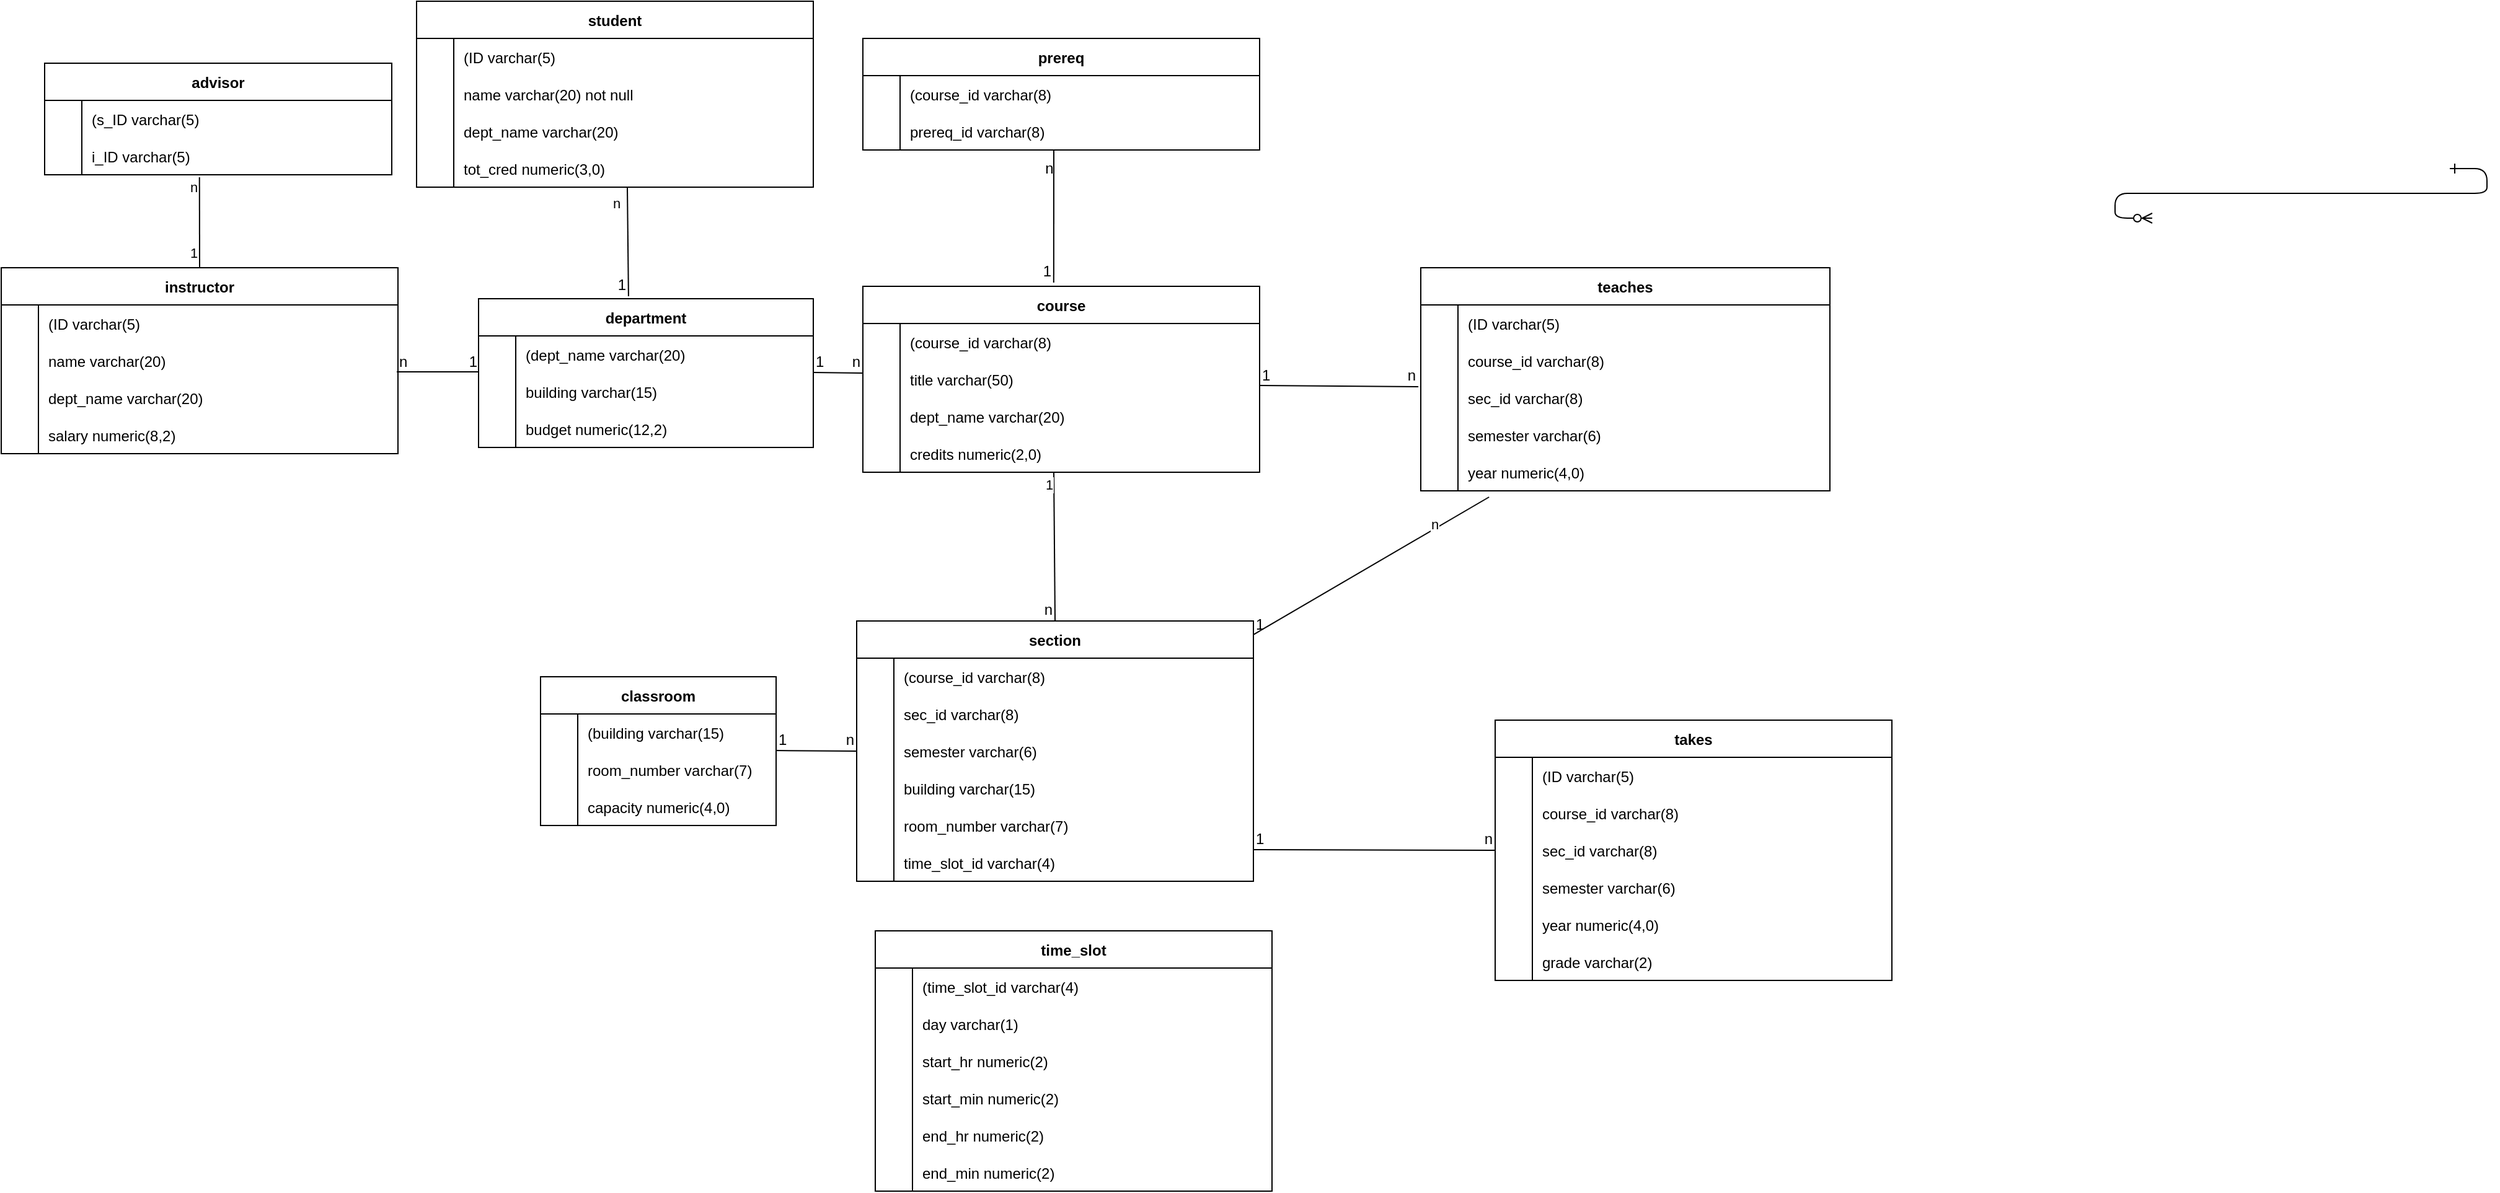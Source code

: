 <mxfile version="22.0.6" type="github">
  <diagram id="R2lEEEUBdFMjLlhIrx00" name="Page-1">
    <mxGraphModel dx="3374" dy="824" grid="1" gridSize="10" guides="1" tooltips="1" connect="1" arrows="1" fold="1" page="1" pageScale="1" pageWidth="850" pageHeight="1100" math="0" shadow="0" extFonts="Permanent Marker^https://fonts.googleapis.com/css?family=Permanent+Marker">
      <root>
        <mxCell id="0" />
        <mxCell id="1" parent="0" />
        <mxCell id="C-vyLk0tnHw3VtMMgP7b-12" value="" style="edgeStyle=entityRelationEdgeStyle;endArrow=ERzeroToMany;startArrow=ERone;endFill=1;startFill=0;" parent="1" target="C-vyLk0tnHw3VtMMgP7b-17" edge="1">
          <mxGeometry width="100" height="100" relative="1" as="geometry">
            <mxPoint x="700" y="165" as="sourcePoint" />
            <mxPoint x="460" y="205" as="targetPoint" />
          </mxGeometry>
        </mxCell>
        <mxCell id="mzK5oHF4HTIAPg-Mqs31-2" value="classroom" style="shape=table;startSize=30;container=1;collapsible=1;childLayout=tableLayout;fixedRows=1;rowLines=0;fontStyle=1;align=center;resizeLast=1;" vertex="1" parent="1">
          <mxGeometry x="-840" y="575" width="190" height="120" as="geometry" />
        </mxCell>
        <mxCell id="mzK5oHF4HTIAPg-Mqs31-3" value="" style="shape=tableRow;horizontal=0;startSize=0;swimlaneHead=0;swimlaneBody=0;fillColor=none;collapsible=0;dropTarget=0;points=[[0,0.5],[1,0.5]];portConstraint=eastwest;strokeColor=inherit;top=0;left=0;right=0;bottom=0;" vertex="1" parent="mzK5oHF4HTIAPg-Mqs31-2">
          <mxGeometry y="30" width="190" height="30" as="geometry" />
        </mxCell>
        <mxCell id="mzK5oHF4HTIAPg-Mqs31-4" value="" style="shape=partialRectangle;overflow=hidden;connectable=0;fillColor=none;strokeColor=inherit;top=0;left=0;bottom=0;right=0;" vertex="1" parent="mzK5oHF4HTIAPg-Mqs31-3">
          <mxGeometry width="30" height="30" as="geometry">
            <mxRectangle width="30" height="30" as="alternateBounds" />
          </mxGeometry>
        </mxCell>
        <mxCell id="mzK5oHF4HTIAPg-Mqs31-5" value="(building&#x9;&#x9;varchar(15)" style="shape=partialRectangle;overflow=hidden;connectable=0;fillColor=none;align=left;strokeColor=inherit;top=0;left=0;bottom=0;right=0;spacingLeft=6;" vertex="1" parent="mzK5oHF4HTIAPg-Mqs31-3">
          <mxGeometry x="30" width="160" height="30" as="geometry">
            <mxRectangle width="160" height="30" as="alternateBounds" />
          </mxGeometry>
        </mxCell>
        <mxCell id="mzK5oHF4HTIAPg-Mqs31-6" value="" style="shape=tableRow;horizontal=0;startSize=0;swimlaneHead=0;swimlaneBody=0;fillColor=none;collapsible=0;dropTarget=0;points=[[0,0.5],[1,0.5]];portConstraint=eastwest;strokeColor=inherit;top=0;left=0;right=0;bottom=0;" vertex="1" parent="mzK5oHF4HTIAPg-Mqs31-2">
          <mxGeometry y="60" width="190" height="30" as="geometry" />
        </mxCell>
        <mxCell id="mzK5oHF4HTIAPg-Mqs31-7" value="" style="shape=partialRectangle;overflow=hidden;connectable=0;fillColor=none;strokeColor=inherit;top=0;left=0;bottom=0;right=0;" vertex="1" parent="mzK5oHF4HTIAPg-Mqs31-6">
          <mxGeometry width="30" height="30" as="geometry">
            <mxRectangle width="30" height="30" as="alternateBounds" />
          </mxGeometry>
        </mxCell>
        <mxCell id="mzK5oHF4HTIAPg-Mqs31-8" value="room_number&#x9;&#x9;varchar(7)" style="shape=partialRectangle;overflow=hidden;connectable=0;fillColor=none;align=left;strokeColor=inherit;top=0;left=0;bottom=0;right=0;spacingLeft=6;" vertex="1" parent="mzK5oHF4HTIAPg-Mqs31-6">
          <mxGeometry x="30" width="160" height="30" as="geometry">
            <mxRectangle width="160" height="30" as="alternateBounds" />
          </mxGeometry>
        </mxCell>
        <mxCell id="mzK5oHF4HTIAPg-Mqs31-9" value="" style="shape=tableRow;horizontal=0;startSize=0;swimlaneHead=0;swimlaneBody=0;fillColor=none;collapsible=0;dropTarget=0;points=[[0,0.5],[1,0.5]];portConstraint=eastwest;strokeColor=inherit;top=0;left=0;right=0;bottom=0;" vertex="1" parent="mzK5oHF4HTIAPg-Mqs31-2">
          <mxGeometry y="90" width="190" height="30" as="geometry" />
        </mxCell>
        <mxCell id="mzK5oHF4HTIAPg-Mqs31-10" value="" style="shape=partialRectangle;overflow=hidden;connectable=0;fillColor=none;strokeColor=inherit;top=0;left=0;bottom=0;right=0;" vertex="1" parent="mzK5oHF4HTIAPg-Mqs31-9">
          <mxGeometry width="30" height="30" as="geometry">
            <mxRectangle width="30" height="30" as="alternateBounds" />
          </mxGeometry>
        </mxCell>
        <mxCell id="mzK5oHF4HTIAPg-Mqs31-11" value="capacity&#x9;&#x9;numeric(4,0)" style="shape=partialRectangle;overflow=hidden;connectable=0;fillColor=none;align=left;strokeColor=inherit;top=0;left=0;bottom=0;right=0;spacingLeft=6;" vertex="1" parent="mzK5oHF4HTIAPg-Mqs31-9">
          <mxGeometry x="30" width="160" height="30" as="geometry">
            <mxRectangle width="160" height="30" as="alternateBounds" />
          </mxGeometry>
        </mxCell>
        <mxCell id="mzK5oHF4HTIAPg-Mqs31-12" value="department" style="shape=table;startSize=30;container=1;collapsible=1;childLayout=tableLayout;fixedRows=1;rowLines=0;fontStyle=1;align=center;resizeLast=1;" vertex="1" parent="1">
          <mxGeometry x="-890" y="270" width="270" height="120" as="geometry" />
        </mxCell>
        <mxCell id="mzK5oHF4HTIAPg-Mqs31-13" value="" style="shape=tableRow;horizontal=0;startSize=0;swimlaneHead=0;swimlaneBody=0;fillColor=none;collapsible=0;dropTarget=0;points=[[0,0.5],[1,0.5]];portConstraint=eastwest;strokeColor=inherit;top=0;left=0;right=0;bottom=0;" vertex="1" parent="mzK5oHF4HTIAPg-Mqs31-12">
          <mxGeometry y="30" width="270" height="30" as="geometry" />
        </mxCell>
        <mxCell id="mzK5oHF4HTIAPg-Mqs31-14" value="" style="shape=partialRectangle;overflow=hidden;connectable=0;fillColor=none;strokeColor=inherit;top=0;left=0;bottom=0;right=0;" vertex="1" parent="mzK5oHF4HTIAPg-Mqs31-13">
          <mxGeometry width="30" height="30" as="geometry">
            <mxRectangle width="30" height="30" as="alternateBounds" />
          </mxGeometry>
        </mxCell>
        <mxCell id="mzK5oHF4HTIAPg-Mqs31-15" value="(dept_name&#x9;&#x9;varchar(20)" style="shape=partialRectangle;overflow=hidden;connectable=0;fillColor=none;align=left;strokeColor=inherit;top=0;left=0;bottom=0;right=0;spacingLeft=6;" vertex="1" parent="mzK5oHF4HTIAPg-Mqs31-13">
          <mxGeometry x="30" width="240" height="30" as="geometry">
            <mxRectangle width="240" height="30" as="alternateBounds" />
          </mxGeometry>
        </mxCell>
        <mxCell id="mzK5oHF4HTIAPg-Mqs31-16" value="" style="shape=tableRow;horizontal=0;startSize=0;swimlaneHead=0;swimlaneBody=0;fillColor=none;collapsible=0;dropTarget=0;points=[[0,0.5],[1,0.5]];portConstraint=eastwest;strokeColor=inherit;top=0;left=0;right=0;bottom=0;" vertex="1" parent="mzK5oHF4HTIAPg-Mqs31-12">
          <mxGeometry y="60" width="270" height="30" as="geometry" />
        </mxCell>
        <mxCell id="mzK5oHF4HTIAPg-Mqs31-17" value="" style="shape=partialRectangle;overflow=hidden;connectable=0;fillColor=none;strokeColor=inherit;top=0;left=0;bottom=0;right=0;" vertex="1" parent="mzK5oHF4HTIAPg-Mqs31-16">
          <mxGeometry width="30" height="30" as="geometry">
            <mxRectangle width="30" height="30" as="alternateBounds" />
          </mxGeometry>
        </mxCell>
        <mxCell id="mzK5oHF4HTIAPg-Mqs31-18" value="building&#x9;&#x9;varchar(15)" style="shape=partialRectangle;overflow=hidden;connectable=0;fillColor=none;align=left;strokeColor=inherit;top=0;left=0;bottom=0;right=0;spacingLeft=6;" vertex="1" parent="mzK5oHF4HTIAPg-Mqs31-16">
          <mxGeometry x="30" width="240" height="30" as="geometry">
            <mxRectangle width="240" height="30" as="alternateBounds" />
          </mxGeometry>
        </mxCell>
        <mxCell id="mzK5oHF4HTIAPg-Mqs31-19" value="" style="shape=tableRow;horizontal=0;startSize=0;swimlaneHead=0;swimlaneBody=0;fillColor=none;collapsible=0;dropTarget=0;points=[[0,0.5],[1,0.5]];portConstraint=eastwest;strokeColor=inherit;top=0;left=0;right=0;bottom=0;" vertex="1" parent="mzK5oHF4HTIAPg-Mqs31-12">
          <mxGeometry y="90" width="270" height="30" as="geometry" />
        </mxCell>
        <mxCell id="mzK5oHF4HTIAPg-Mqs31-20" value="" style="shape=partialRectangle;overflow=hidden;connectable=0;fillColor=none;strokeColor=inherit;top=0;left=0;bottom=0;right=0;" vertex="1" parent="mzK5oHF4HTIAPg-Mqs31-19">
          <mxGeometry width="30" height="30" as="geometry">
            <mxRectangle width="30" height="30" as="alternateBounds" />
          </mxGeometry>
        </mxCell>
        <mxCell id="mzK5oHF4HTIAPg-Mqs31-21" value="budget&#x9;&#x9;        numeric(12,2) " style="shape=partialRectangle;overflow=hidden;connectable=0;fillColor=none;align=left;strokeColor=inherit;top=0;left=0;bottom=0;right=0;spacingLeft=6;" vertex="1" parent="mzK5oHF4HTIAPg-Mqs31-19">
          <mxGeometry x="30" width="240" height="30" as="geometry">
            <mxRectangle width="240" height="30" as="alternateBounds" />
          </mxGeometry>
        </mxCell>
        <mxCell id="mzK5oHF4HTIAPg-Mqs31-22" value="course" style="shape=table;startSize=30;container=1;collapsible=1;childLayout=tableLayout;fixedRows=1;rowLines=0;fontStyle=1;align=center;resizeLast=1;" vertex="1" parent="1">
          <mxGeometry x="-580" y="260" width="320" height="150" as="geometry" />
        </mxCell>
        <mxCell id="mzK5oHF4HTIAPg-Mqs31-23" value="" style="shape=tableRow;horizontal=0;startSize=0;swimlaneHead=0;swimlaneBody=0;fillColor=none;collapsible=0;dropTarget=0;points=[[0,0.5],[1,0.5]];portConstraint=eastwest;strokeColor=inherit;top=0;left=0;right=0;bottom=0;" vertex="1" parent="mzK5oHF4HTIAPg-Mqs31-22">
          <mxGeometry y="30" width="320" height="30" as="geometry" />
        </mxCell>
        <mxCell id="mzK5oHF4HTIAPg-Mqs31-24" value="" style="shape=partialRectangle;overflow=hidden;connectable=0;fillColor=none;strokeColor=inherit;top=0;left=0;bottom=0;right=0;" vertex="1" parent="mzK5oHF4HTIAPg-Mqs31-23">
          <mxGeometry width="30" height="30" as="geometry">
            <mxRectangle width="30" height="30" as="alternateBounds" />
          </mxGeometry>
        </mxCell>
        <mxCell id="mzK5oHF4HTIAPg-Mqs31-25" value="(course_id&#x9;&#x9;varchar(8)" style="shape=partialRectangle;overflow=hidden;connectable=0;fillColor=none;align=left;strokeColor=inherit;top=0;left=0;bottom=0;right=0;spacingLeft=6;" vertex="1" parent="mzK5oHF4HTIAPg-Mqs31-23">
          <mxGeometry x="30" width="290" height="30" as="geometry">
            <mxRectangle width="290" height="30" as="alternateBounds" />
          </mxGeometry>
        </mxCell>
        <mxCell id="mzK5oHF4HTIAPg-Mqs31-26" value="" style="shape=tableRow;horizontal=0;startSize=0;swimlaneHead=0;swimlaneBody=0;fillColor=none;collapsible=0;dropTarget=0;points=[[0,0.5],[1,0.5]];portConstraint=eastwest;strokeColor=inherit;top=0;left=0;right=0;bottom=0;" vertex="1" parent="mzK5oHF4HTIAPg-Mqs31-22">
          <mxGeometry y="60" width="320" height="30" as="geometry" />
        </mxCell>
        <mxCell id="mzK5oHF4HTIAPg-Mqs31-27" value="" style="shape=partialRectangle;overflow=hidden;connectable=0;fillColor=none;strokeColor=inherit;top=0;left=0;bottom=0;right=0;" vertex="1" parent="mzK5oHF4HTIAPg-Mqs31-26">
          <mxGeometry width="30" height="30" as="geometry">
            <mxRectangle width="30" height="30" as="alternateBounds" />
          </mxGeometry>
        </mxCell>
        <mxCell id="mzK5oHF4HTIAPg-Mqs31-28" value="title&#x9;&#x9;&#x9;varchar(50)" style="shape=partialRectangle;overflow=hidden;connectable=0;fillColor=none;align=left;strokeColor=inherit;top=0;left=0;bottom=0;right=0;spacingLeft=6;" vertex="1" parent="mzK5oHF4HTIAPg-Mqs31-26">
          <mxGeometry x="30" width="290" height="30" as="geometry">
            <mxRectangle width="290" height="30" as="alternateBounds" />
          </mxGeometry>
        </mxCell>
        <mxCell id="mzK5oHF4HTIAPg-Mqs31-29" value="" style="shape=tableRow;horizontal=0;startSize=0;swimlaneHead=0;swimlaneBody=0;fillColor=none;collapsible=0;dropTarget=0;points=[[0,0.5],[1,0.5]];portConstraint=eastwest;strokeColor=inherit;top=0;left=0;right=0;bottom=0;" vertex="1" parent="mzK5oHF4HTIAPg-Mqs31-22">
          <mxGeometry y="90" width="320" height="30" as="geometry" />
        </mxCell>
        <mxCell id="mzK5oHF4HTIAPg-Mqs31-30" value="" style="shape=partialRectangle;overflow=hidden;connectable=0;fillColor=none;strokeColor=inherit;top=0;left=0;bottom=0;right=0;" vertex="1" parent="mzK5oHF4HTIAPg-Mqs31-29">
          <mxGeometry width="30" height="30" as="geometry">
            <mxRectangle width="30" height="30" as="alternateBounds" />
          </mxGeometry>
        </mxCell>
        <mxCell id="mzK5oHF4HTIAPg-Mqs31-31" value="dept_name&#x9;&#x9;varchar(20)" style="shape=partialRectangle;overflow=hidden;connectable=0;fillColor=none;align=left;strokeColor=inherit;top=0;left=0;bottom=0;right=0;spacingLeft=6;" vertex="1" parent="mzK5oHF4HTIAPg-Mqs31-29">
          <mxGeometry x="30" width="290" height="30" as="geometry">
            <mxRectangle width="290" height="30" as="alternateBounds" />
          </mxGeometry>
        </mxCell>
        <mxCell id="mzK5oHF4HTIAPg-Mqs31-32" value="" style="shape=tableRow;horizontal=0;startSize=0;swimlaneHead=0;swimlaneBody=0;fillColor=none;collapsible=0;dropTarget=0;points=[[0,0.5],[1,0.5]];portConstraint=eastwest;strokeColor=inherit;top=0;left=0;right=0;bottom=0;" vertex="1" parent="mzK5oHF4HTIAPg-Mqs31-22">
          <mxGeometry y="120" width="320" height="30" as="geometry" />
        </mxCell>
        <mxCell id="mzK5oHF4HTIAPg-Mqs31-33" value="" style="shape=partialRectangle;overflow=hidden;connectable=0;fillColor=none;strokeColor=inherit;top=0;left=0;bottom=0;right=0;" vertex="1" parent="mzK5oHF4HTIAPg-Mqs31-32">
          <mxGeometry width="30" height="30" as="geometry">
            <mxRectangle width="30" height="30" as="alternateBounds" />
          </mxGeometry>
        </mxCell>
        <mxCell id="mzK5oHF4HTIAPg-Mqs31-34" value="credits&#x9;&#x9;numeric(2,0)" style="shape=partialRectangle;overflow=hidden;connectable=0;fillColor=none;align=left;strokeColor=inherit;top=0;left=0;bottom=0;right=0;spacingLeft=6;" vertex="1" parent="mzK5oHF4HTIAPg-Mqs31-32">
          <mxGeometry x="30" width="290" height="30" as="geometry">
            <mxRectangle width="290" height="30" as="alternateBounds" />
          </mxGeometry>
        </mxCell>
        <mxCell id="mzK5oHF4HTIAPg-Mqs31-41" value="instructor" style="shape=table;startSize=30;container=1;collapsible=1;childLayout=tableLayout;fixedRows=1;rowLines=0;fontStyle=1;align=center;resizeLast=1;" vertex="1" parent="1">
          <mxGeometry x="-1275" y="245" width="320" height="150" as="geometry" />
        </mxCell>
        <mxCell id="mzK5oHF4HTIAPg-Mqs31-42" value="" style="shape=tableRow;horizontal=0;startSize=0;swimlaneHead=0;swimlaneBody=0;fillColor=none;collapsible=0;dropTarget=0;points=[[0,0.5],[1,0.5]];portConstraint=eastwest;strokeColor=inherit;top=0;left=0;right=0;bottom=0;" vertex="1" parent="mzK5oHF4HTIAPg-Mqs31-41">
          <mxGeometry y="30" width="320" height="30" as="geometry" />
        </mxCell>
        <mxCell id="mzK5oHF4HTIAPg-Mqs31-43" value="" style="shape=partialRectangle;overflow=hidden;connectable=0;fillColor=none;strokeColor=inherit;top=0;left=0;bottom=0;right=0;" vertex="1" parent="mzK5oHF4HTIAPg-Mqs31-42">
          <mxGeometry width="30" height="30" as="geometry">
            <mxRectangle width="30" height="30" as="alternateBounds" />
          </mxGeometry>
        </mxCell>
        <mxCell id="mzK5oHF4HTIAPg-Mqs31-44" value="(ID&#x9;&#x9;&#x9;varchar(5)" style="shape=partialRectangle;overflow=hidden;connectable=0;fillColor=none;align=left;strokeColor=inherit;top=0;left=0;bottom=0;right=0;spacingLeft=6;" vertex="1" parent="mzK5oHF4HTIAPg-Mqs31-42">
          <mxGeometry x="30" width="290" height="30" as="geometry">
            <mxRectangle width="290" height="30" as="alternateBounds" />
          </mxGeometry>
        </mxCell>
        <mxCell id="mzK5oHF4HTIAPg-Mqs31-45" value="" style="shape=tableRow;horizontal=0;startSize=0;swimlaneHead=0;swimlaneBody=0;fillColor=none;collapsible=0;dropTarget=0;points=[[0,0.5],[1,0.5]];portConstraint=eastwest;strokeColor=inherit;top=0;left=0;right=0;bottom=0;" vertex="1" parent="mzK5oHF4HTIAPg-Mqs31-41">
          <mxGeometry y="60" width="320" height="30" as="geometry" />
        </mxCell>
        <mxCell id="mzK5oHF4HTIAPg-Mqs31-46" value="" style="shape=partialRectangle;overflow=hidden;connectable=0;fillColor=none;strokeColor=inherit;top=0;left=0;bottom=0;right=0;" vertex="1" parent="mzK5oHF4HTIAPg-Mqs31-45">
          <mxGeometry width="30" height="30" as="geometry">
            <mxRectangle width="30" height="30" as="alternateBounds" />
          </mxGeometry>
        </mxCell>
        <mxCell id="mzK5oHF4HTIAPg-Mqs31-47" value="name&#x9;&#x9;&#x9;varchar(20) " style="shape=partialRectangle;overflow=hidden;connectable=0;fillColor=none;align=left;strokeColor=inherit;top=0;left=0;bottom=0;right=0;spacingLeft=6;" vertex="1" parent="mzK5oHF4HTIAPg-Mqs31-45">
          <mxGeometry x="30" width="290" height="30" as="geometry">
            <mxRectangle width="290" height="30" as="alternateBounds" />
          </mxGeometry>
        </mxCell>
        <mxCell id="mzK5oHF4HTIAPg-Mqs31-48" value="" style="shape=tableRow;horizontal=0;startSize=0;swimlaneHead=0;swimlaneBody=0;fillColor=none;collapsible=0;dropTarget=0;points=[[0,0.5],[1,0.5]];portConstraint=eastwest;strokeColor=inherit;top=0;left=0;right=0;bottom=0;" vertex="1" parent="mzK5oHF4HTIAPg-Mqs31-41">
          <mxGeometry y="90" width="320" height="30" as="geometry" />
        </mxCell>
        <mxCell id="mzK5oHF4HTIAPg-Mqs31-49" value="" style="shape=partialRectangle;overflow=hidden;connectable=0;fillColor=none;strokeColor=inherit;top=0;left=0;bottom=0;right=0;" vertex="1" parent="mzK5oHF4HTIAPg-Mqs31-48">
          <mxGeometry width="30" height="30" as="geometry">
            <mxRectangle width="30" height="30" as="alternateBounds" />
          </mxGeometry>
        </mxCell>
        <mxCell id="mzK5oHF4HTIAPg-Mqs31-50" value="dept_name&#x9;&#x9;varchar(20)" style="shape=partialRectangle;overflow=hidden;connectable=0;fillColor=none;align=left;strokeColor=inherit;top=0;left=0;bottom=0;right=0;spacingLeft=6;" vertex="1" parent="mzK5oHF4HTIAPg-Mqs31-48">
          <mxGeometry x="30" width="290" height="30" as="geometry">
            <mxRectangle width="290" height="30" as="alternateBounds" />
          </mxGeometry>
        </mxCell>
        <mxCell id="mzK5oHF4HTIAPg-Mqs31-51" value="" style="shape=tableRow;horizontal=0;startSize=0;swimlaneHead=0;swimlaneBody=0;fillColor=none;collapsible=0;dropTarget=0;points=[[0,0.5],[1,0.5]];portConstraint=eastwest;strokeColor=inherit;top=0;left=0;right=0;bottom=0;" vertex="1" parent="mzK5oHF4HTIAPg-Mqs31-41">
          <mxGeometry y="120" width="320" height="30" as="geometry" />
        </mxCell>
        <mxCell id="mzK5oHF4HTIAPg-Mqs31-52" value="" style="shape=partialRectangle;overflow=hidden;connectable=0;fillColor=none;strokeColor=inherit;top=0;left=0;bottom=0;right=0;" vertex="1" parent="mzK5oHF4HTIAPg-Mqs31-51">
          <mxGeometry width="30" height="30" as="geometry">
            <mxRectangle width="30" height="30" as="alternateBounds" />
          </mxGeometry>
        </mxCell>
        <mxCell id="mzK5oHF4HTIAPg-Mqs31-53" value="salary&#x9;&#x9;&#x9;numeric(8,2) " style="shape=partialRectangle;overflow=hidden;connectable=0;fillColor=none;align=left;strokeColor=inherit;top=0;left=0;bottom=0;right=0;spacingLeft=6;" vertex="1" parent="mzK5oHF4HTIAPg-Mqs31-51">
          <mxGeometry x="30" width="290" height="30" as="geometry">
            <mxRectangle width="290" height="30" as="alternateBounds" />
          </mxGeometry>
        </mxCell>
        <mxCell id="mzK5oHF4HTIAPg-Mqs31-60" value="section" style="shape=table;startSize=30;container=1;collapsible=1;childLayout=tableLayout;fixedRows=1;rowLines=0;fontStyle=1;align=center;resizeLast=1;" vertex="1" parent="1">
          <mxGeometry x="-585" y="530" width="320" height="210" as="geometry" />
        </mxCell>
        <mxCell id="mzK5oHF4HTIAPg-Mqs31-61" value="" style="shape=tableRow;horizontal=0;startSize=0;swimlaneHead=0;swimlaneBody=0;fillColor=none;collapsible=0;dropTarget=0;points=[[0,0.5],[1,0.5]];portConstraint=eastwest;strokeColor=inherit;top=0;left=0;right=0;bottom=0;" vertex="1" parent="mzK5oHF4HTIAPg-Mqs31-60">
          <mxGeometry y="30" width="320" height="30" as="geometry" />
        </mxCell>
        <mxCell id="mzK5oHF4HTIAPg-Mqs31-62" value="" style="shape=partialRectangle;overflow=hidden;connectable=0;fillColor=none;strokeColor=inherit;top=0;left=0;bottom=0;right=0;" vertex="1" parent="mzK5oHF4HTIAPg-Mqs31-61">
          <mxGeometry width="30" height="30" as="geometry">
            <mxRectangle width="30" height="30" as="alternateBounds" />
          </mxGeometry>
        </mxCell>
        <mxCell id="mzK5oHF4HTIAPg-Mqs31-63" value="(course_id&#x9;&#x9;varchar(8)" style="shape=partialRectangle;overflow=hidden;connectable=0;fillColor=none;align=left;strokeColor=inherit;top=0;left=0;bottom=0;right=0;spacingLeft=6;" vertex="1" parent="mzK5oHF4HTIAPg-Mqs31-61">
          <mxGeometry x="30" width="290" height="30" as="geometry">
            <mxRectangle width="290" height="30" as="alternateBounds" />
          </mxGeometry>
        </mxCell>
        <mxCell id="mzK5oHF4HTIAPg-Mqs31-64" value="" style="shape=tableRow;horizontal=0;startSize=0;swimlaneHead=0;swimlaneBody=0;fillColor=none;collapsible=0;dropTarget=0;points=[[0,0.5],[1,0.5]];portConstraint=eastwest;strokeColor=inherit;top=0;left=0;right=0;bottom=0;" vertex="1" parent="mzK5oHF4HTIAPg-Mqs31-60">
          <mxGeometry y="60" width="320" height="30" as="geometry" />
        </mxCell>
        <mxCell id="mzK5oHF4HTIAPg-Mqs31-65" value="" style="shape=partialRectangle;overflow=hidden;connectable=0;fillColor=none;strokeColor=inherit;top=0;left=0;bottom=0;right=0;" vertex="1" parent="mzK5oHF4HTIAPg-Mqs31-64">
          <mxGeometry width="30" height="30" as="geometry">
            <mxRectangle width="30" height="30" as="alternateBounds" />
          </mxGeometry>
        </mxCell>
        <mxCell id="mzK5oHF4HTIAPg-Mqs31-66" value="sec_id&#x9;&#x9;&#x9;varchar(8)" style="shape=partialRectangle;overflow=hidden;connectable=0;fillColor=none;align=left;strokeColor=inherit;top=0;left=0;bottom=0;right=0;spacingLeft=6;" vertex="1" parent="mzK5oHF4HTIAPg-Mqs31-64">
          <mxGeometry x="30" width="290" height="30" as="geometry">
            <mxRectangle width="290" height="30" as="alternateBounds" />
          </mxGeometry>
        </mxCell>
        <mxCell id="mzK5oHF4HTIAPg-Mqs31-67" value="" style="shape=tableRow;horizontal=0;startSize=0;swimlaneHead=0;swimlaneBody=0;fillColor=none;collapsible=0;dropTarget=0;points=[[0,0.5],[1,0.5]];portConstraint=eastwest;strokeColor=inherit;top=0;left=0;right=0;bottom=0;" vertex="1" parent="mzK5oHF4HTIAPg-Mqs31-60">
          <mxGeometry y="90" width="320" height="30" as="geometry" />
        </mxCell>
        <mxCell id="mzK5oHF4HTIAPg-Mqs31-68" value="" style="shape=partialRectangle;overflow=hidden;connectable=0;fillColor=none;strokeColor=inherit;top=0;left=0;bottom=0;right=0;" vertex="1" parent="mzK5oHF4HTIAPg-Mqs31-67">
          <mxGeometry width="30" height="30" as="geometry">
            <mxRectangle width="30" height="30" as="alternateBounds" />
          </mxGeometry>
        </mxCell>
        <mxCell id="mzK5oHF4HTIAPg-Mqs31-69" value="semester&#x9;&#x9;varchar(6)" style="shape=partialRectangle;overflow=hidden;connectable=0;fillColor=none;align=left;strokeColor=inherit;top=0;left=0;bottom=0;right=0;spacingLeft=6;" vertex="1" parent="mzK5oHF4HTIAPg-Mqs31-67">
          <mxGeometry x="30" width="290" height="30" as="geometry">
            <mxRectangle width="290" height="30" as="alternateBounds" />
          </mxGeometry>
        </mxCell>
        <mxCell id="mzK5oHF4HTIAPg-Mqs31-76" value="" style="shape=tableRow;horizontal=0;startSize=0;swimlaneHead=0;swimlaneBody=0;fillColor=none;collapsible=0;dropTarget=0;points=[[0,0.5],[1,0.5]];portConstraint=eastwest;strokeColor=inherit;top=0;left=0;right=0;bottom=0;" vertex="1" parent="mzK5oHF4HTIAPg-Mqs31-60">
          <mxGeometry y="120" width="320" height="30" as="geometry" />
        </mxCell>
        <mxCell id="mzK5oHF4HTIAPg-Mqs31-77" value="" style="shape=partialRectangle;overflow=hidden;connectable=0;fillColor=none;strokeColor=inherit;top=0;left=0;bottom=0;right=0;" vertex="1" parent="mzK5oHF4HTIAPg-Mqs31-76">
          <mxGeometry width="30" height="30" as="geometry">
            <mxRectangle width="30" height="30" as="alternateBounds" />
          </mxGeometry>
        </mxCell>
        <mxCell id="mzK5oHF4HTIAPg-Mqs31-78" value="building&#x9;&#x9;varchar(15)" style="shape=partialRectangle;overflow=hidden;connectable=0;fillColor=none;align=left;strokeColor=inherit;top=0;left=0;bottom=0;right=0;spacingLeft=6;" vertex="1" parent="mzK5oHF4HTIAPg-Mqs31-76">
          <mxGeometry x="30" width="290" height="30" as="geometry">
            <mxRectangle width="290" height="30" as="alternateBounds" />
          </mxGeometry>
        </mxCell>
        <mxCell id="mzK5oHF4HTIAPg-Mqs31-79" value="" style="shape=tableRow;horizontal=0;startSize=0;swimlaneHead=0;swimlaneBody=0;fillColor=none;collapsible=0;dropTarget=0;points=[[0,0.5],[1,0.5]];portConstraint=eastwest;strokeColor=inherit;top=0;left=0;right=0;bottom=0;" vertex="1" parent="mzK5oHF4HTIAPg-Mqs31-60">
          <mxGeometry y="150" width="320" height="30" as="geometry" />
        </mxCell>
        <mxCell id="mzK5oHF4HTIAPg-Mqs31-80" value="" style="shape=partialRectangle;overflow=hidden;connectable=0;fillColor=none;strokeColor=inherit;top=0;left=0;bottom=0;right=0;" vertex="1" parent="mzK5oHF4HTIAPg-Mqs31-79">
          <mxGeometry width="30" height="30" as="geometry">
            <mxRectangle width="30" height="30" as="alternateBounds" />
          </mxGeometry>
        </mxCell>
        <mxCell id="mzK5oHF4HTIAPg-Mqs31-81" value="room_number&#x9;&#x9;varchar(7)" style="shape=partialRectangle;overflow=hidden;connectable=0;fillColor=none;align=left;strokeColor=inherit;top=0;left=0;bottom=0;right=0;spacingLeft=6;" vertex="1" parent="mzK5oHF4HTIAPg-Mqs31-79">
          <mxGeometry x="30" width="290" height="30" as="geometry">
            <mxRectangle width="290" height="30" as="alternateBounds" />
          </mxGeometry>
        </mxCell>
        <mxCell id="mzK5oHF4HTIAPg-Mqs31-82" value="" style="shape=tableRow;horizontal=0;startSize=0;swimlaneHead=0;swimlaneBody=0;fillColor=none;collapsible=0;dropTarget=0;points=[[0,0.5],[1,0.5]];portConstraint=eastwest;strokeColor=inherit;top=0;left=0;right=0;bottom=0;" vertex="1" parent="mzK5oHF4HTIAPg-Mqs31-60">
          <mxGeometry y="180" width="320" height="30" as="geometry" />
        </mxCell>
        <mxCell id="mzK5oHF4HTIAPg-Mqs31-83" value="" style="shape=partialRectangle;overflow=hidden;connectable=0;fillColor=none;strokeColor=inherit;top=0;left=0;bottom=0;right=0;" vertex="1" parent="mzK5oHF4HTIAPg-Mqs31-82">
          <mxGeometry width="30" height="30" as="geometry">
            <mxRectangle width="30" height="30" as="alternateBounds" />
          </mxGeometry>
        </mxCell>
        <mxCell id="mzK5oHF4HTIAPg-Mqs31-84" value="time_slot_id&#x9;&#x9;varchar(4)" style="shape=partialRectangle;overflow=hidden;connectable=0;fillColor=none;align=left;strokeColor=inherit;top=0;left=0;bottom=0;right=0;spacingLeft=6;" vertex="1" parent="mzK5oHF4HTIAPg-Mqs31-82">
          <mxGeometry x="30" width="290" height="30" as="geometry">
            <mxRectangle width="290" height="30" as="alternateBounds" />
          </mxGeometry>
        </mxCell>
        <mxCell id="mzK5oHF4HTIAPg-Mqs31-97" value="teaches" style="shape=table;startSize=30;container=1;collapsible=1;childLayout=tableLayout;fixedRows=1;rowLines=0;fontStyle=1;align=center;resizeLast=1;" vertex="1" parent="1">
          <mxGeometry x="-130" y="245" width="330" height="180" as="geometry" />
        </mxCell>
        <mxCell id="mzK5oHF4HTIAPg-Mqs31-98" value="" style="shape=tableRow;horizontal=0;startSize=0;swimlaneHead=0;swimlaneBody=0;fillColor=none;collapsible=0;dropTarget=0;points=[[0,0.5],[1,0.5]];portConstraint=eastwest;strokeColor=inherit;top=0;left=0;right=0;bottom=0;" vertex="1" parent="mzK5oHF4HTIAPg-Mqs31-97">
          <mxGeometry y="30" width="330" height="30" as="geometry" />
        </mxCell>
        <mxCell id="mzK5oHF4HTIAPg-Mqs31-99" value="" style="shape=partialRectangle;overflow=hidden;connectable=0;fillColor=none;strokeColor=inherit;top=0;left=0;bottom=0;right=0;" vertex="1" parent="mzK5oHF4HTIAPg-Mqs31-98">
          <mxGeometry width="30" height="30" as="geometry">
            <mxRectangle width="30" height="30" as="alternateBounds" />
          </mxGeometry>
        </mxCell>
        <mxCell id="mzK5oHF4HTIAPg-Mqs31-100" value="(ID&#x9;&#x9;&#x9;varchar(5)" style="shape=partialRectangle;overflow=hidden;connectable=0;fillColor=none;align=left;strokeColor=inherit;top=0;left=0;bottom=0;right=0;spacingLeft=6;" vertex="1" parent="mzK5oHF4HTIAPg-Mqs31-98">
          <mxGeometry x="30" width="300" height="30" as="geometry">
            <mxRectangle width="300" height="30" as="alternateBounds" />
          </mxGeometry>
        </mxCell>
        <mxCell id="mzK5oHF4HTIAPg-Mqs31-101" value="" style="shape=tableRow;horizontal=0;startSize=0;swimlaneHead=0;swimlaneBody=0;fillColor=none;collapsible=0;dropTarget=0;points=[[0,0.5],[1,0.5]];portConstraint=eastwest;strokeColor=inherit;top=0;left=0;right=0;bottom=0;" vertex="1" parent="mzK5oHF4HTIAPg-Mqs31-97">
          <mxGeometry y="60" width="330" height="30" as="geometry" />
        </mxCell>
        <mxCell id="mzK5oHF4HTIAPg-Mqs31-102" value="" style="shape=partialRectangle;overflow=hidden;connectable=0;fillColor=none;strokeColor=inherit;top=0;left=0;bottom=0;right=0;" vertex="1" parent="mzK5oHF4HTIAPg-Mqs31-101">
          <mxGeometry width="30" height="30" as="geometry">
            <mxRectangle width="30" height="30" as="alternateBounds" />
          </mxGeometry>
        </mxCell>
        <mxCell id="mzK5oHF4HTIAPg-Mqs31-103" value="course_id&#x9;&#x9;varchar(8)" style="shape=partialRectangle;overflow=hidden;connectable=0;fillColor=none;align=left;strokeColor=inherit;top=0;left=0;bottom=0;right=0;spacingLeft=6;" vertex="1" parent="mzK5oHF4HTIAPg-Mqs31-101">
          <mxGeometry x="30" width="300" height="30" as="geometry">
            <mxRectangle width="300" height="30" as="alternateBounds" />
          </mxGeometry>
        </mxCell>
        <mxCell id="mzK5oHF4HTIAPg-Mqs31-104" value="" style="shape=tableRow;horizontal=0;startSize=0;swimlaneHead=0;swimlaneBody=0;fillColor=none;collapsible=0;dropTarget=0;points=[[0,0.5],[1,0.5]];portConstraint=eastwest;strokeColor=inherit;top=0;left=0;right=0;bottom=0;" vertex="1" parent="mzK5oHF4HTIAPg-Mqs31-97">
          <mxGeometry y="90" width="330" height="30" as="geometry" />
        </mxCell>
        <mxCell id="mzK5oHF4HTIAPg-Mqs31-105" value="" style="shape=partialRectangle;overflow=hidden;connectable=0;fillColor=none;strokeColor=inherit;top=0;left=0;bottom=0;right=0;" vertex="1" parent="mzK5oHF4HTIAPg-Mqs31-104">
          <mxGeometry width="30" height="30" as="geometry">
            <mxRectangle width="30" height="30" as="alternateBounds" />
          </mxGeometry>
        </mxCell>
        <mxCell id="mzK5oHF4HTIAPg-Mqs31-106" value="sec_id&#x9;&#x9;&#x9;varchar(8)" style="shape=partialRectangle;overflow=hidden;connectable=0;fillColor=none;align=left;strokeColor=inherit;top=0;left=0;bottom=0;right=0;spacingLeft=6;" vertex="1" parent="mzK5oHF4HTIAPg-Mqs31-104">
          <mxGeometry x="30" width="300" height="30" as="geometry">
            <mxRectangle width="300" height="30" as="alternateBounds" />
          </mxGeometry>
        </mxCell>
        <mxCell id="mzK5oHF4HTIAPg-Mqs31-107" value="" style="shape=tableRow;horizontal=0;startSize=0;swimlaneHead=0;swimlaneBody=0;fillColor=none;collapsible=0;dropTarget=0;points=[[0,0.5],[1,0.5]];portConstraint=eastwest;strokeColor=inherit;top=0;left=0;right=0;bottom=0;" vertex="1" parent="mzK5oHF4HTIAPg-Mqs31-97">
          <mxGeometry y="120" width="330" height="30" as="geometry" />
        </mxCell>
        <mxCell id="mzK5oHF4HTIAPg-Mqs31-108" value="" style="shape=partialRectangle;overflow=hidden;connectable=0;fillColor=none;strokeColor=inherit;top=0;left=0;bottom=0;right=0;" vertex="1" parent="mzK5oHF4HTIAPg-Mqs31-107">
          <mxGeometry width="30" height="30" as="geometry">
            <mxRectangle width="30" height="30" as="alternateBounds" />
          </mxGeometry>
        </mxCell>
        <mxCell id="mzK5oHF4HTIAPg-Mqs31-109" value="semester&#x9;&#x9;varchar(6)" style="shape=partialRectangle;overflow=hidden;connectable=0;fillColor=none;align=left;strokeColor=inherit;top=0;left=0;bottom=0;right=0;spacingLeft=6;" vertex="1" parent="mzK5oHF4HTIAPg-Mqs31-107">
          <mxGeometry x="30" width="300" height="30" as="geometry">
            <mxRectangle width="300" height="30" as="alternateBounds" />
          </mxGeometry>
        </mxCell>
        <mxCell id="mzK5oHF4HTIAPg-Mqs31-110" value="" style="shape=tableRow;horizontal=0;startSize=0;swimlaneHead=0;swimlaneBody=0;fillColor=none;collapsible=0;dropTarget=0;points=[[0,0.5],[1,0.5]];portConstraint=eastwest;strokeColor=inherit;top=0;left=0;right=0;bottom=0;" vertex="1" parent="mzK5oHF4HTIAPg-Mqs31-97">
          <mxGeometry y="150" width="330" height="30" as="geometry" />
        </mxCell>
        <mxCell id="mzK5oHF4HTIAPg-Mqs31-111" value="" style="shape=partialRectangle;overflow=hidden;connectable=0;fillColor=none;strokeColor=inherit;top=0;left=0;bottom=0;right=0;" vertex="1" parent="mzK5oHF4HTIAPg-Mqs31-110">
          <mxGeometry width="30" height="30" as="geometry">
            <mxRectangle width="30" height="30" as="alternateBounds" />
          </mxGeometry>
        </mxCell>
        <mxCell id="mzK5oHF4HTIAPg-Mqs31-112" value="year&#x9;&#x9;&#x9;numeric(4,0)" style="shape=partialRectangle;overflow=hidden;connectable=0;fillColor=none;align=left;strokeColor=inherit;top=0;left=0;bottom=0;right=0;spacingLeft=6;" vertex="1" parent="mzK5oHF4HTIAPg-Mqs31-110">
          <mxGeometry x="30" width="300" height="30" as="geometry">
            <mxRectangle width="300" height="30" as="alternateBounds" />
          </mxGeometry>
        </mxCell>
        <mxCell id="mzK5oHF4HTIAPg-Mqs31-125" value="student" style="shape=table;startSize=30;container=1;collapsible=1;childLayout=tableLayout;fixedRows=1;rowLines=0;fontStyle=1;align=center;resizeLast=1;" vertex="1" parent="1">
          <mxGeometry x="-940" y="30" width="320" height="150" as="geometry" />
        </mxCell>
        <mxCell id="mzK5oHF4HTIAPg-Mqs31-126" value="" style="shape=tableRow;horizontal=0;startSize=0;swimlaneHead=0;swimlaneBody=0;fillColor=none;collapsible=0;dropTarget=0;points=[[0,0.5],[1,0.5]];portConstraint=eastwest;strokeColor=inherit;top=0;left=0;right=0;bottom=0;" vertex="1" parent="mzK5oHF4HTIAPg-Mqs31-125">
          <mxGeometry y="30" width="320" height="30" as="geometry" />
        </mxCell>
        <mxCell id="mzK5oHF4HTIAPg-Mqs31-127" value="" style="shape=partialRectangle;overflow=hidden;connectable=0;fillColor=none;strokeColor=inherit;top=0;left=0;bottom=0;right=0;" vertex="1" parent="mzK5oHF4HTIAPg-Mqs31-126">
          <mxGeometry width="30" height="30" as="geometry">
            <mxRectangle width="30" height="30" as="alternateBounds" />
          </mxGeometry>
        </mxCell>
        <mxCell id="mzK5oHF4HTIAPg-Mqs31-128" value="(ID&#x9;&#x9;&#x9;varchar(5)" style="shape=partialRectangle;overflow=hidden;connectable=0;fillColor=none;align=left;strokeColor=inherit;top=0;left=0;bottom=0;right=0;spacingLeft=6;" vertex="1" parent="mzK5oHF4HTIAPg-Mqs31-126">
          <mxGeometry x="30" width="290" height="30" as="geometry">
            <mxRectangle width="290" height="30" as="alternateBounds" />
          </mxGeometry>
        </mxCell>
        <mxCell id="mzK5oHF4HTIAPg-Mqs31-129" value="" style="shape=tableRow;horizontal=0;startSize=0;swimlaneHead=0;swimlaneBody=0;fillColor=none;collapsible=0;dropTarget=0;points=[[0,0.5],[1,0.5]];portConstraint=eastwest;strokeColor=inherit;top=0;left=0;right=0;bottom=0;" vertex="1" parent="mzK5oHF4HTIAPg-Mqs31-125">
          <mxGeometry y="60" width="320" height="30" as="geometry" />
        </mxCell>
        <mxCell id="mzK5oHF4HTIAPg-Mqs31-130" value="" style="shape=partialRectangle;overflow=hidden;connectable=0;fillColor=none;strokeColor=inherit;top=0;left=0;bottom=0;right=0;" vertex="1" parent="mzK5oHF4HTIAPg-Mqs31-129">
          <mxGeometry width="30" height="30" as="geometry">
            <mxRectangle width="30" height="30" as="alternateBounds" />
          </mxGeometry>
        </mxCell>
        <mxCell id="mzK5oHF4HTIAPg-Mqs31-131" value="name&#x9;&#x9;&#x9;varchar(20) not null" style="shape=partialRectangle;overflow=hidden;connectable=0;fillColor=none;align=left;strokeColor=inherit;top=0;left=0;bottom=0;right=0;spacingLeft=6;" vertex="1" parent="mzK5oHF4HTIAPg-Mqs31-129">
          <mxGeometry x="30" width="290" height="30" as="geometry">
            <mxRectangle width="290" height="30" as="alternateBounds" />
          </mxGeometry>
        </mxCell>
        <mxCell id="mzK5oHF4HTIAPg-Mqs31-132" value="" style="shape=tableRow;horizontal=0;startSize=0;swimlaneHead=0;swimlaneBody=0;fillColor=none;collapsible=0;dropTarget=0;points=[[0,0.5],[1,0.5]];portConstraint=eastwest;strokeColor=inherit;top=0;left=0;right=0;bottom=0;" vertex="1" parent="mzK5oHF4HTIAPg-Mqs31-125">
          <mxGeometry y="90" width="320" height="30" as="geometry" />
        </mxCell>
        <mxCell id="mzK5oHF4HTIAPg-Mqs31-133" value="" style="shape=partialRectangle;overflow=hidden;connectable=0;fillColor=none;strokeColor=inherit;top=0;left=0;bottom=0;right=0;" vertex="1" parent="mzK5oHF4HTIAPg-Mqs31-132">
          <mxGeometry width="30" height="30" as="geometry">
            <mxRectangle width="30" height="30" as="alternateBounds" />
          </mxGeometry>
        </mxCell>
        <mxCell id="mzK5oHF4HTIAPg-Mqs31-134" value="dept_name&#x9;&#x9;varchar(20)" style="shape=partialRectangle;overflow=hidden;connectable=0;fillColor=none;align=left;strokeColor=inherit;top=0;left=0;bottom=0;right=0;spacingLeft=6;" vertex="1" parent="mzK5oHF4HTIAPg-Mqs31-132">
          <mxGeometry x="30" width="290" height="30" as="geometry">
            <mxRectangle width="290" height="30" as="alternateBounds" />
          </mxGeometry>
        </mxCell>
        <mxCell id="mzK5oHF4HTIAPg-Mqs31-135" value="" style="shape=tableRow;horizontal=0;startSize=0;swimlaneHead=0;swimlaneBody=0;fillColor=none;collapsible=0;dropTarget=0;points=[[0,0.5],[1,0.5]];portConstraint=eastwest;strokeColor=inherit;top=0;left=0;right=0;bottom=0;" vertex="1" parent="mzK5oHF4HTIAPg-Mqs31-125">
          <mxGeometry y="120" width="320" height="30" as="geometry" />
        </mxCell>
        <mxCell id="mzK5oHF4HTIAPg-Mqs31-136" value="" style="shape=partialRectangle;overflow=hidden;connectable=0;fillColor=none;strokeColor=inherit;top=0;left=0;bottom=0;right=0;" vertex="1" parent="mzK5oHF4HTIAPg-Mqs31-135">
          <mxGeometry width="30" height="30" as="geometry">
            <mxRectangle width="30" height="30" as="alternateBounds" />
          </mxGeometry>
        </mxCell>
        <mxCell id="mzK5oHF4HTIAPg-Mqs31-137" value="tot_cred&#x9;&#x9;numeric(3,0) " style="shape=partialRectangle;overflow=hidden;connectable=0;fillColor=none;align=left;strokeColor=inherit;top=0;left=0;bottom=0;right=0;spacingLeft=6;" vertex="1" parent="mzK5oHF4HTIAPg-Mqs31-135">
          <mxGeometry x="30" width="290" height="30" as="geometry">
            <mxRectangle width="290" height="30" as="alternateBounds" />
          </mxGeometry>
        </mxCell>
        <mxCell id="mzK5oHF4HTIAPg-Mqs31-144" value="takes" style="shape=table;startSize=30;container=1;collapsible=1;childLayout=tableLayout;fixedRows=1;rowLines=0;fontStyle=1;align=center;resizeLast=1;" vertex="1" parent="1">
          <mxGeometry x="-70" y="610" width="320" height="210" as="geometry" />
        </mxCell>
        <mxCell id="mzK5oHF4HTIAPg-Mqs31-145" value="" style="shape=tableRow;horizontal=0;startSize=0;swimlaneHead=0;swimlaneBody=0;fillColor=none;collapsible=0;dropTarget=0;points=[[0,0.5],[1,0.5]];portConstraint=eastwest;strokeColor=inherit;top=0;left=0;right=0;bottom=0;" vertex="1" parent="mzK5oHF4HTIAPg-Mqs31-144">
          <mxGeometry y="30" width="320" height="30" as="geometry" />
        </mxCell>
        <mxCell id="mzK5oHF4HTIAPg-Mqs31-146" value="" style="shape=partialRectangle;overflow=hidden;connectable=0;fillColor=none;strokeColor=inherit;top=0;left=0;bottom=0;right=0;" vertex="1" parent="mzK5oHF4HTIAPg-Mqs31-145">
          <mxGeometry width="30" height="30" as="geometry">
            <mxRectangle width="30" height="30" as="alternateBounds" />
          </mxGeometry>
        </mxCell>
        <mxCell id="mzK5oHF4HTIAPg-Mqs31-147" value="(ID&#x9;&#x9;&#x9;varchar(5)" style="shape=partialRectangle;overflow=hidden;connectable=0;fillColor=none;align=left;strokeColor=inherit;top=0;left=0;bottom=0;right=0;spacingLeft=6;" vertex="1" parent="mzK5oHF4HTIAPg-Mqs31-145">
          <mxGeometry x="30" width="290" height="30" as="geometry">
            <mxRectangle width="290" height="30" as="alternateBounds" />
          </mxGeometry>
        </mxCell>
        <mxCell id="mzK5oHF4HTIAPg-Mqs31-148" value="" style="shape=tableRow;horizontal=0;startSize=0;swimlaneHead=0;swimlaneBody=0;fillColor=none;collapsible=0;dropTarget=0;points=[[0,0.5],[1,0.5]];portConstraint=eastwest;strokeColor=inherit;top=0;left=0;right=0;bottom=0;" vertex="1" parent="mzK5oHF4HTIAPg-Mqs31-144">
          <mxGeometry y="60" width="320" height="30" as="geometry" />
        </mxCell>
        <mxCell id="mzK5oHF4HTIAPg-Mqs31-149" value="" style="shape=partialRectangle;overflow=hidden;connectable=0;fillColor=none;strokeColor=inherit;top=0;left=0;bottom=0;right=0;" vertex="1" parent="mzK5oHF4HTIAPg-Mqs31-148">
          <mxGeometry width="30" height="30" as="geometry">
            <mxRectangle width="30" height="30" as="alternateBounds" />
          </mxGeometry>
        </mxCell>
        <mxCell id="mzK5oHF4HTIAPg-Mqs31-150" value="course_id&#x9;&#x9;varchar(8)" style="shape=partialRectangle;overflow=hidden;connectable=0;fillColor=none;align=left;strokeColor=inherit;top=0;left=0;bottom=0;right=0;spacingLeft=6;" vertex="1" parent="mzK5oHF4HTIAPg-Mqs31-148">
          <mxGeometry x="30" width="290" height="30" as="geometry">
            <mxRectangle width="290" height="30" as="alternateBounds" />
          </mxGeometry>
        </mxCell>
        <mxCell id="mzK5oHF4HTIAPg-Mqs31-151" value="" style="shape=tableRow;horizontal=0;startSize=0;swimlaneHead=0;swimlaneBody=0;fillColor=none;collapsible=0;dropTarget=0;points=[[0,0.5],[1,0.5]];portConstraint=eastwest;strokeColor=inherit;top=0;left=0;right=0;bottom=0;" vertex="1" parent="mzK5oHF4HTIAPg-Mqs31-144">
          <mxGeometry y="90" width="320" height="30" as="geometry" />
        </mxCell>
        <mxCell id="mzK5oHF4HTIAPg-Mqs31-152" value="" style="shape=partialRectangle;overflow=hidden;connectable=0;fillColor=none;strokeColor=inherit;top=0;left=0;bottom=0;right=0;" vertex="1" parent="mzK5oHF4HTIAPg-Mqs31-151">
          <mxGeometry width="30" height="30" as="geometry">
            <mxRectangle width="30" height="30" as="alternateBounds" />
          </mxGeometry>
        </mxCell>
        <mxCell id="mzK5oHF4HTIAPg-Mqs31-153" value="sec_id&#x9;&#x9;&#x9;varchar(8)" style="shape=partialRectangle;overflow=hidden;connectable=0;fillColor=none;align=left;strokeColor=inherit;top=0;left=0;bottom=0;right=0;spacingLeft=6;" vertex="1" parent="mzK5oHF4HTIAPg-Mqs31-151">
          <mxGeometry x="30" width="290" height="30" as="geometry">
            <mxRectangle width="290" height="30" as="alternateBounds" />
          </mxGeometry>
        </mxCell>
        <mxCell id="mzK5oHF4HTIAPg-Mqs31-154" value="" style="shape=tableRow;horizontal=0;startSize=0;swimlaneHead=0;swimlaneBody=0;fillColor=none;collapsible=0;dropTarget=0;points=[[0,0.5],[1,0.5]];portConstraint=eastwest;strokeColor=inherit;top=0;left=0;right=0;bottom=0;" vertex="1" parent="mzK5oHF4HTIAPg-Mqs31-144">
          <mxGeometry y="120" width="320" height="30" as="geometry" />
        </mxCell>
        <mxCell id="mzK5oHF4HTIAPg-Mqs31-155" value="" style="shape=partialRectangle;overflow=hidden;connectable=0;fillColor=none;strokeColor=inherit;top=0;left=0;bottom=0;right=0;" vertex="1" parent="mzK5oHF4HTIAPg-Mqs31-154">
          <mxGeometry width="30" height="30" as="geometry">
            <mxRectangle width="30" height="30" as="alternateBounds" />
          </mxGeometry>
        </mxCell>
        <mxCell id="mzK5oHF4HTIAPg-Mqs31-156" value="semester&#x9;&#x9;varchar(6)" style="shape=partialRectangle;overflow=hidden;connectable=0;fillColor=none;align=left;strokeColor=inherit;top=0;left=0;bottom=0;right=0;spacingLeft=6;" vertex="1" parent="mzK5oHF4HTIAPg-Mqs31-154">
          <mxGeometry x="30" width="290" height="30" as="geometry">
            <mxRectangle width="290" height="30" as="alternateBounds" />
          </mxGeometry>
        </mxCell>
        <mxCell id="mzK5oHF4HTIAPg-Mqs31-157" value="" style="shape=tableRow;horizontal=0;startSize=0;swimlaneHead=0;swimlaneBody=0;fillColor=none;collapsible=0;dropTarget=0;points=[[0,0.5],[1,0.5]];portConstraint=eastwest;strokeColor=inherit;top=0;left=0;right=0;bottom=0;" vertex="1" parent="mzK5oHF4HTIAPg-Mqs31-144">
          <mxGeometry y="150" width="320" height="30" as="geometry" />
        </mxCell>
        <mxCell id="mzK5oHF4HTIAPg-Mqs31-158" value="" style="shape=partialRectangle;overflow=hidden;connectable=0;fillColor=none;strokeColor=inherit;top=0;left=0;bottom=0;right=0;" vertex="1" parent="mzK5oHF4HTIAPg-Mqs31-157">
          <mxGeometry width="30" height="30" as="geometry">
            <mxRectangle width="30" height="30" as="alternateBounds" />
          </mxGeometry>
        </mxCell>
        <mxCell id="mzK5oHF4HTIAPg-Mqs31-159" value="year&#x9;&#x9;&#x9;numeric(4,0)" style="shape=partialRectangle;overflow=hidden;connectable=0;fillColor=none;align=left;strokeColor=inherit;top=0;left=0;bottom=0;right=0;spacingLeft=6;" vertex="1" parent="mzK5oHF4HTIAPg-Mqs31-157">
          <mxGeometry x="30" width="290" height="30" as="geometry">
            <mxRectangle width="290" height="30" as="alternateBounds" />
          </mxGeometry>
        </mxCell>
        <mxCell id="mzK5oHF4HTIAPg-Mqs31-160" value="" style="shape=tableRow;horizontal=0;startSize=0;swimlaneHead=0;swimlaneBody=0;fillColor=none;collapsible=0;dropTarget=0;points=[[0,0.5],[1,0.5]];portConstraint=eastwest;strokeColor=inherit;top=0;left=0;right=0;bottom=0;" vertex="1" parent="mzK5oHF4HTIAPg-Mqs31-144">
          <mxGeometry y="180" width="320" height="30" as="geometry" />
        </mxCell>
        <mxCell id="mzK5oHF4HTIAPg-Mqs31-161" value="" style="shape=partialRectangle;overflow=hidden;connectable=0;fillColor=none;strokeColor=inherit;top=0;left=0;bottom=0;right=0;" vertex="1" parent="mzK5oHF4HTIAPg-Mqs31-160">
          <mxGeometry width="30" height="30" as="geometry">
            <mxRectangle width="30" height="30" as="alternateBounds" />
          </mxGeometry>
        </mxCell>
        <mxCell id="mzK5oHF4HTIAPg-Mqs31-162" value="grade&#x9;&#x9;        varchar(2)" style="shape=partialRectangle;overflow=hidden;connectable=0;fillColor=none;align=left;strokeColor=inherit;top=0;left=0;bottom=0;right=0;spacingLeft=6;" vertex="1" parent="mzK5oHF4HTIAPg-Mqs31-160">
          <mxGeometry x="30" width="290" height="30" as="geometry">
            <mxRectangle width="290" height="30" as="alternateBounds" />
          </mxGeometry>
        </mxCell>
        <mxCell id="mzK5oHF4HTIAPg-Mqs31-175" value="advisor" style="shape=table;startSize=30;container=1;collapsible=1;childLayout=tableLayout;fixedRows=1;rowLines=0;fontStyle=1;align=center;resizeLast=1;" vertex="1" parent="1">
          <mxGeometry x="-1240" y="80" width="280" height="90" as="geometry" />
        </mxCell>
        <mxCell id="mzK5oHF4HTIAPg-Mqs31-176" value="" style="shape=tableRow;horizontal=0;startSize=0;swimlaneHead=0;swimlaneBody=0;fillColor=none;collapsible=0;dropTarget=0;points=[[0,0.5],[1,0.5]];portConstraint=eastwest;strokeColor=inherit;top=0;left=0;right=0;bottom=0;" vertex="1" parent="mzK5oHF4HTIAPg-Mqs31-175">
          <mxGeometry y="30" width="280" height="30" as="geometry" />
        </mxCell>
        <mxCell id="mzK5oHF4HTIAPg-Mqs31-177" value="" style="shape=partialRectangle;overflow=hidden;connectable=0;fillColor=none;strokeColor=inherit;top=0;left=0;bottom=0;right=0;" vertex="1" parent="mzK5oHF4HTIAPg-Mqs31-176">
          <mxGeometry width="30" height="30" as="geometry">
            <mxRectangle width="30" height="30" as="alternateBounds" />
          </mxGeometry>
        </mxCell>
        <mxCell id="mzK5oHF4HTIAPg-Mqs31-178" value="(s_ID&#x9;&#x9;&#x9;varchar(5)" style="shape=partialRectangle;overflow=hidden;connectable=0;fillColor=none;align=left;strokeColor=inherit;top=0;left=0;bottom=0;right=0;spacingLeft=6;" vertex="1" parent="mzK5oHF4HTIAPg-Mqs31-176">
          <mxGeometry x="30" width="250" height="30" as="geometry">
            <mxRectangle width="250" height="30" as="alternateBounds" />
          </mxGeometry>
        </mxCell>
        <mxCell id="mzK5oHF4HTIAPg-Mqs31-179" value="" style="shape=tableRow;horizontal=0;startSize=0;swimlaneHead=0;swimlaneBody=0;fillColor=none;collapsible=0;dropTarget=0;points=[[0,0.5],[1,0.5]];portConstraint=eastwest;strokeColor=inherit;top=0;left=0;right=0;bottom=0;" vertex="1" parent="mzK5oHF4HTIAPg-Mqs31-175">
          <mxGeometry y="60" width="280" height="30" as="geometry" />
        </mxCell>
        <mxCell id="mzK5oHF4HTIAPg-Mqs31-180" value="" style="shape=partialRectangle;overflow=hidden;connectable=0;fillColor=none;strokeColor=inherit;top=0;left=0;bottom=0;right=0;" vertex="1" parent="mzK5oHF4HTIAPg-Mqs31-179">
          <mxGeometry width="30" height="30" as="geometry">
            <mxRectangle width="30" height="30" as="alternateBounds" />
          </mxGeometry>
        </mxCell>
        <mxCell id="mzK5oHF4HTIAPg-Mqs31-181" value="i_ID&#x9;&#x9;&#x9;varchar(5)" style="shape=partialRectangle;overflow=hidden;connectable=0;fillColor=none;align=left;strokeColor=inherit;top=0;left=0;bottom=0;right=0;spacingLeft=6;" vertex="1" parent="mzK5oHF4HTIAPg-Mqs31-179">
          <mxGeometry x="30" width="250" height="30" as="geometry">
            <mxRectangle width="250" height="30" as="alternateBounds" />
          </mxGeometry>
        </mxCell>
        <mxCell id="mzK5oHF4HTIAPg-Mqs31-194" value="time_slot" style="shape=table;startSize=30;container=1;collapsible=1;childLayout=tableLayout;fixedRows=1;rowLines=0;fontStyle=1;align=center;resizeLast=1;" vertex="1" parent="1">
          <mxGeometry x="-570" y="780" width="320" height="210" as="geometry" />
        </mxCell>
        <mxCell id="mzK5oHF4HTIAPg-Mqs31-195" value="" style="shape=tableRow;horizontal=0;startSize=0;swimlaneHead=0;swimlaneBody=0;fillColor=none;collapsible=0;dropTarget=0;points=[[0,0.5],[1,0.5]];portConstraint=eastwest;strokeColor=inherit;top=0;left=0;right=0;bottom=0;" vertex="1" parent="mzK5oHF4HTIAPg-Mqs31-194">
          <mxGeometry y="30" width="320" height="30" as="geometry" />
        </mxCell>
        <mxCell id="mzK5oHF4HTIAPg-Mqs31-196" value="" style="shape=partialRectangle;overflow=hidden;connectable=0;fillColor=none;strokeColor=inherit;top=0;left=0;bottom=0;right=0;" vertex="1" parent="mzK5oHF4HTIAPg-Mqs31-195">
          <mxGeometry width="30" height="30" as="geometry">
            <mxRectangle width="30" height="30" as="alternateBounds" />
          </mxGeometry>
        </mxCell>
        <mxCell id="mzK5oHF4HTIAPg-Mqs31-197" value="(time_slot_id&#x9;&#x9;varchar(4)" style="shape=partialRectangle;overflow=hidden;connectable=0;fillColor=none;align=left;strokeColor=inherit;top=0;left=0;bottom=0;right=0;spacingLeft=6;" vertex="1" parent="mzK5oHF4HTIAPg-Mqs31-195">
          <mxGeometry x="30" width="290" height="30" as="geometry">
            <mxRectangle width="290" height="30" as="alternateBounds" />
          </mxGeometry>
        </mxCell>
        <mxCell id="mzK5oHF4HTIAPg-Mqs31-198" value="" style="shape=tableRow;horizontal=0;startSize=0;swimlaneHead=0;swimlaneBody=0;fillColor=none;collapsible=0;dropTarget=0;points=[[0,0.5],[1,0.5]];portConstraint=eastwest;strokeColor=inherit;top=0;left=0;right=0;bottom=0;" vertex="1" parent="mzK5oHF4HTIAPg-Mqs31-194">
          <mxGeometry y="60" width="320" height="30" as="geometry" />
        </mxCell>
        <mxCell id="mzK5oHF4HTIAPg-Mqs31-199" value="" style="shape=partialRectangle;overflow=hidden;connectable=0;fillColor=none;strokeColor=inherit;top=0;left=0;bottom=0;right=0;" vertex="1" parent="mzK5oHF4HTIAPg-Mqs31-198">
          <mxGeometry width="30" height="30" as="geometry">
            <mxRectangle width="30" height="30" as="alternateBounds" />
          </mxGeometry>
        </mxCell>
        <mxCell id="mzK5oHF4HTIAPg-Mqs31-200" value="day&#x9;&#x9;&#x9;varchar(1)" style="shape=partialRectangle;overflow=hidden;connectable=0;fillColor=none;align=left;strokeColor=inherit;top=0;left=0;bottom=0;right=0;spacingLeft=6;" vertex="1" parent="mzK5oHF4HTIAPg-Mqs31-198">
          <mxGeometry x="30" width="290" height="30" as="geometry">
            <mxRectangle width="290" height="30" as="alternateBounds" />
          </mxGeometry>
        </mxCell>
        <mxCell id="mzK5oHF4HTIAPg-Mqs31-201" value="" style="shape=tableRow;horizontal=0;startSize=0;swimlaneHead=0;swimlaneBody=0;fillColor=none;collapsible=0;dropTarget=0;points=[[0,0.5],[1,0.5]];portConstraint=eastwest;strokeColor=inherit;top=0;left=0;right=0;bottom=0;" vertex="1" parent="mzK5oHF4HTIAPg-Mqs31-194">
          <mxGeometry y="90" width="320" height="30" as="geometry" />
        </mxCell>
        <mxCell id="mzK5oHF4HTIAPg-Mqs31-202" value="" style="shape=partialRectangle;overflow=hidden;connectable=0;fillColor=none;strokeColor=inherit;top=0;left=0;bottom=0;right=0;" vertex="1" parent="mzK5oHF4HTIAPg-Mqs31-201">
          <mxGeometry width="30" height="30" as="geometry">
            <mxRectangle width="30" height="30" as="alternateBounds" />
          </mxGeometry>
        </mxCell>
        <mxCell id="mzK5oHF4HTIAPg-Mqs31-203" value="start_hr&#x9;&#x9;numeric(2) " style="shape=partialRectangle;overflow=hidden;connectable=0;fillColor=none;align=left;strokeColor=inherit;top=0;left=0;bottom=0;right=0;spacingLeft=6;" vertex="1" parent="mzK5oHF4HTIAPg-Mqs31-201">
          <mxGeometry x="30" width="290" height="30" as="geometry">
            <mxRectangle width="290" height="30" as="alternateBounds" />
          </mxGeometry>
        </mxCell>
        <mxCell id="mzK5oHF4HTIAPg-Mqs31-204" value="" style="shape=tableRow;horizontal=0;startSize=0;swimlaneHead=0;swimlaneBody=0;fillColor=none;collapsible=0;dropTarget=0;points=[[0,0.5],[1,0.5]];portConstraint=eastwest;strokeColor=inherit;top=0;left=0;right=0;bottom=0;" vertex="1" parent="mzK5oHF4HTIAPg-Mqs31-194">
          <mxGeometry y="120" width="320" height="30" as="geometry" />
        </mxCell>
        <mxCell id="mzK5oHF4HTIAPg-Mqs31-205" value="" style="shape=partialRectangle;overflow=hidden;connectable=0;fillColor=none;strokeColor=inherit;top=0;left=0;bottom=0;right=0;" vertex="1" parent="mzK5oHF4HTIAPg-Mqs31-204">
          <mxGeometry width="30" height="30" as="geometry">
            <mxRectangle width="30" height="30" as="alternateBounds" />
          </mxGeometry>
        </mxCell>
        <mxCell id="mzK5oHF4HTIAPg-Mqs31-206" value="start_min&#x9;&#x9;numeric(2)" style="shape=partialRectangle;overflow=hidden;connectable=0;fillColor=none;align=left;strokeColor=inherit;top=0;left=0;bottom=0;right=0;spacingLeft=6;" vertex="1" parent="mzK5oHF4HTIAPg-Mqs31-204">
          <mxGeometry x="30" width="290" height="30" as="geometry">
            <mxRectangle width="290" height="30" as="alternateBounds" />
          </mxGeometry>
        </mxCell>
        <mxCell id="mzK5oHF4HTIAPg-Mqs31-207" value="" style="shape=tableRow;horizontal=0;startSize=0;swimlaneHead=0;swimlaneBody=0;fillColor=none;collapsible=0;dropTarget=0;points=[[0,0.5],[1,0.5]];portConstraint=eastwest;strokeColor=inherit;top=0;left=0;right=0;bottom=0;" vertex="1" parent="mzK5oHF4HTIAPg-Mqs31-194">
          <mxGeometry y="150" width="320" height="30" as="geometry" />
        </mxCell>
        <mxCell id="mzK5oHF4HTIAPg-Mqs31-208" value="" style="shape=partialRectangle;overflow=hidden;connectable=0;fillColor=none;strokeColor=inherit;top=0;left=0;bottom=0;right=0;" vertex="1" parent="mzK5oHF4HTIAPg-Mqs31-207">
          <mxGeometry width="30" height="30" as="geometry">
            <mxRectangle width="30" height="30" as="alternateBounds" />
          </mxGeometry>
        </mxCell>
        <mxCell id="mzK5oHF4HTIAPg-Mqs31-209" value="end_hr&#x9;&#x9;&#x9;numeric(2) " style="shape=partialRectangle;overflow=hidden;connectable=0;fillColor=none;align=left;strokeColor=inherit;top=0;left=0;bottom=0;right=0;spacingLeft=6;" vertex="1" parent="mzK5oHF4HTIAPg-Mqs31-207">
          <mxGeometry x="30" width="290" height="30" as="geometry">
            <mxRectangle width="290" height="30" as="alternateBounds" />
          </mxGeometry>
        </mxCell>
        <mxCell id="mzK5oHF4HTIAPg-Mqs31-210" value="" style="shape=tableRow;horizontal=0;startSize=0;swimlaneHead=0;swimlaneBody=0;fillColor=none;collapsible=0;dropTarget=0;points=[[0,0.5],[1,0.5]];portConstraint=eastwest;strokeColor=inherit;top=0;left=0;right=0;bottom=0;" vertex="1" parent="mzK5oHF4HTIAPg-Mqs31-194">
          <mxGeometry y="180" width="320" height="30" as="geometry" />
        </mxCell>
        <mxCell id="mzK5oHF4HTIAPg-Mqs31-211" value="" style="shape=partialRectangle;overflow=hidden;connectable=0;fillColor=none;strokeColor=inherit;top=0;left=0;bottom=0;right=0;" vertex="1" parent="mzK5oHF4HTIAPg-Mqs31-210">
          <mxGeometry width="30" height="30" as="geometry">
            <mxRectangle width="30" height="30" as="alternateBounds" />
          </mxGeometry>
        </mxCell>
        <mxCell id="mzK5oHF4HTIAPg-Mqs31-212" value="end_min&#x9;&#x9;numeric(2)" style="shape=partialRectangle;overflow=hidden;connectable=0;fillColor=none;align=left;strokeColor=inherit;top=0;left=0;bottom=0;right=0;spacingLeft=6;" vertex="1" parent="mzK5oHF4HTIAPg-Mqs31-210">
          <mxGeometry x="30" width="290" height="30" as="geometry">
            <mxRectangle width="290" height="30" as="alternateBounds" />
          </mxGeometry>
        </mxCell>
        <mxCell id="mzK5oHF4HTIAPg-Mqs31-213" value="prereq" style="shape=table;startSize=30;container=1;collapsible=1;childLayout=tableLayout;fixedRows=1;rowLines=0;fontStyle=1;align=center;resizeLast=1;" vertex="1" parent="1">
          <mxGeometry x="-580" y="60" width="320" height="90" as="geometry" />
        </mxCell>
        <mxCell id="mzK5oHF4HTIAPg-Mqs31-214" value="" style="shape=tableRow;horizontal=0;startSize=0;swimlaneHead=0;swimlaneBody=0;fillColor=none;collapsible=0;dropTarget=0;points=[[0,0.5],[1,0.5]];portConstraint=eastwest;strokeColor=inherit;top=0;left=0;right=0;bottom=0;" vertex="1" parent="mzK5oHF4HTIAPg-Mqs31-213">
          <mxGeometry y="30" width="320" height="30" as="geometry" />
        </mxCell>
        <mxCell id="mzK5oHF4HTIAPg-Mqs31-215" value="" style="shape=partialRectangle;overflow=hidden;connectable=0;fillColor=none;strokeColor=inherit;top=0;left=0;bottom=0;right=0;" vertex="1" parent="mzK5oHF4HTIAPg-Mqs31-214">
          <mxGeometry width="30" height="30" as="geometry">
            <mxRectangle width="30" height="30" as="alternateBounds" />
          </mxGeometry>
        </mxCell>
        <mxCell id="mzK5oHF4HTIAPg-Mqs31-216" value="(course_id&#x9;&#x9;varchar(8)" style="shape=partialRectangle;overflow=hidden;connectable=0;fillColor=none;align=left;strokeColor=inherit;top=0;left=0;bottom=0;right=0;spacingLeft=6;" vertex="1" parent="mzK5oHF4HTIAPg-Mqs31-214">
          <mxGeometry x="30" width="290" height="30" as="geometry">
            <mxRectangle width="290" height="30" as="alternateBounds" />
          </mxGeometry>
        </mxCell>
        <mxCell id="mzK5oHF4HTIAPg-Mqs31-217" value="" style="shape=tableRow;horizontal=0;startSize=0;swimlaneHead=0;swimlaneBody=0;fillColor=none;collapsible=0;dropTarget=0;points=[[0,0.5],[1,0.5]];portConstraint=eastwest;strokeColor=inherit;top=0;left=0;right=0;bottom=0;" vertex="1" parent="mzK5oHF4HTIAPg-Mqs31-213">
          <mxGeometry y="60" width="320" height="30" as="geometry" />
        </mxCell>
        <mxCell id="mzK5oHF4HTIAPg-Mqs31-218" value="" style="shape=partialRectangle;overflow=hidden;connectable=0;fillColor=none;strokeColor=inherit;top=0;left=0;bottom=0;right=0;" vertex="1" parent="mzK5oHF4HTIAPg-Mqs31-217">
          <mxGeometry width="30" height="30" as="geometry">
            <mxRectangle width="30" height="30" as="alternateBounds" />
          </mxGeometry>
        </mxCell>
        <mxCell id="mzK5oHF4HTIAPg-Mqs31-219" value="prereq_id&#x9;&#x9;varchar(8)" style="shape=partialRectangle;overflow=hidden;connectable=0;fillColor=none;align=left;strokeColor=inherit;top=0;left=0;bottom=0;right=0;spacingLeft=6;" vertex="1" parent="mzK5oHF4HTIAPg-Mqs31-217">
          <mxGeometry x="30" width="290" height="30" as="geometry">
            <mxRectangle width="290" height="30" as="alternateBounds" />
          </mxGeometry>
        </mxCell>
        <mxCell id="mzK5oHF4HTIAPg-Mqs31-238" value="" style="endArrow=none;html=1;rounded=0;entryX=0.481;entryY=-0.02;entryDx=0;entryDy=0;entryPerimeter=0;" edge="1" parent="1" target="mzK5oHF4HTIAPg-Mqs31-22">
          <mxGeometry relative="1" as="geometry">
            <mxPoint x="-426" y="150" as="sourcePoint" />
            <mxPoint x="-426" y="210" as="targetPoint" />
          </mxGeometry>
        </mxCell>
        <mxCell id="mzK5oHF4HTIAPg-Mqs31-239" value="" style="resizable=0;html=1;whiteSpace=wrap;align=left;verticalAlign=bottom;" connectable="0" vertex="1" parent="mzK5oHF4HTIAPg-Mqs31-238">
          <mxGeometry x="-1" relative="1" as="geometry" />
        </mxCell>
        <mxCell id="mzK5oHF4HTIAPg-Mqs31-240" value="1" style="resizable=0;html=1;whiteSpace=wrap;align=right;verticalAlign=bottom;" connectable="0" vertex="1" parent="mzK5oHF4HTIAPg-Mqs31-238">
          <mxGeometry x="1" relative="1" as="geometry" />
        </mxCell>
        <mxCell id="mzK5oHF4HTIAPg-Mqs31-241" value="" style="endArrow=none;html=1;rounded=0;entryX=-0.006;entryY=1.2;entryDx=0;entryDy=0;entryPerimeter=0;" edge="1" parent="1" target="mzK5oHF4HTIAPg-Mqs31-101">
          <mxGeometry relative="1" as="geometry">
            <mxPoint x="-260" y="340" as="sourcePoint" />
            <mxPoint x="-140" y="340" as="targetPoint" />
          </mxGeometry>
        </mxCell>
        <mxCell id="mzK5oHF4HTIAPg-Mqs31-242" value="1" style="resizable=0;html=1;whiteSpace=wrap;align=left;verticalAlign=bottom;" connectable="0" vertex="1" parent="mzK5oHF4HTIAPg-Mqs31-241">
          <mxGeometry x="-1" relative="1" as="geometry" />
        </mxCell>
        <mxCell id="mzK5oHF4HTIAPg-Mqs31-243" value="n" style="resizable=0;html=1;whiteSpace=wrap;align=right;verticalAlign=bottom;" connectable="0" vertex="1" parent="mzK5oHF4HTIAPg-Mqs31-241">
          <mxGeometry x="1" relative="1" as="geometry" />
        </mxCell>
        <mxCell id="mzK5oHF4HTIAPg-Mqs31-245" value="n" style="text;html=1;align=center;verticalAlign=middle;resizable=0;points=[];autosize=1;strokeColor=none;fillColor=none;" vertex="1" parent="1">
          <mxGeometry x="-445" y="150" width="30" height="30" as="geometry" />
        </mxCell>
        <mxCell id="mzK5oHF4HTIAPg-Mqs31-247" value="" style="endArrow=none;html=1;rounded=0;entryX=0.5;entryY=0;entryDx=0;entryDy=0;" edge="1" parent="1" target="mzK5oHF4HTIAPg-Mqs31-60">
          <mxGeometry relative="1" as="geometry">
            <mxPoint x="-426" y="410" as="sourcePoint" />
            <mxPoint x="-426" y="517" as="targetPoint" />
          </mxGeometry>
        </mxCell>
        <mxCell id="mzK5oHF4HTIAPg-Mqs31-248" value="" style="resizable=0;html=1;whiteSpace=wrap;align=left;verticalAlign=bottom;" connectable="0" vertex="1" parent="mzK5oHF4HTIAPg-Mqs31-247">
          <mxGeometry x="-1" relative="1" as="geometry" />
        </mxCell>
        <mxCell id="mzK5oHF4HTIAPg-Mqs31-249" value="n" style="resizable=0;html=1;whiteSpace=wrap;align=right;verticalAlign=bottom;" connectable="0" vertex="1" parent="mzK5oHF4HTIAPg-Mqs31-247">
          <mxGeometry x="1" relative="1" as="geometry" />
        </mxCell>
        <mxCell id="mzK5oHF4HTIAPg-Mqs31-250" value="1" style="edgeLabel;html=1;align=center;verticalAlign=middle;resizable=0;points=[];" vertex="1" connectable="0" parent="mzK5oHF4HTIAPg-Mqs31-247">
          <mxGeometry x="-0.683" y="4" relative="1" as="geometry">
            <mxPoint x="-8" y="-9" as="offset" />
          </mxGeometry>
        </mxCell>
        <mxCell id="mzK5oHF4HTIAPg-Mqs31-253" value="" style="endArrow=none;html=1;rounded=0;entryX=0;entryY=0.5;entryDx=0;entryDy=0;" edge="1" parent="1" target="mzK5oHF4HTIAPg-Mqs31-67">
          <mxGeometry relative="1" as="geometry">
            <mxPoint x="-650" y="634.5" as="sourcePoint" />
            <mxPoint x="-590" y="636" as="targetPoint" />
          </mxGeometry>
        </mxCell>
        <mxCell id="mzK5oHF4HTIAPg-Mqs31-254" value="1" style="resizable=0;html=1;whiteSpace=wrap;align=left;verticalAlign=bottom;" connectable="0" vertex="1" parent="mzK5oHF4HTIAPg-Mqs31-253">
          <mxGeometry x="-1" relative="1" as="geometry" />
        </mxCell>
        <mxCell id="mzK5oHF4HTIAPg-Mqs31-255" value="n" style="resizable=0;html=1;whiteSpace=wrap;align=right;verticalAlign=bottom;" connectable="0" vertex="1" parent="mzK5oHF4HTIAPg-Mqs31-253">
          <mxGeometry x="1" relative="1" as="geometry" />
        </mxCell>
        <mxCell id="mzK5oHF4HTIAPg-Mqs31-256" value="" style="endArrow=none;html=1;rounded=0;entryX=0;entryY=-0.033;entryDx=0;entryDy=0;entryPerimeter=0;exitX=0.997;exitY=0.8;exitDx=0;exitDy=0;exitPerimeter=0;" edge="1" parent="1" source="mzK5oHF4HTIAPg-Mqs31-45" target="mzK5oHF4HTIAPg-Mqs31-16">
          <mxGeometry relative="1" as="geometry">
            <mxPoint x="-955" y="319.5" as="sourcePoint" />
            <mxPoint x="-900" y="321" as="targetPoint" />
          </mxGeometry>
        </mxCell>
        <mxCell id="mzK5oHF4HTIAPg-Mqs31-257" value="n" style="resizable=0;html=1;whiteSpace=wrap;align=left;verticalAlign=bottom;" connectable="0" vertex="1" parent="mzK5oHF4HTIAPg-Mqs31-256">
          <mxGeometry x="-1" relative="1" as="geometry" />
        </mxCell>
        <mxCell id="mzK5oHF4HTIAPg-Mqs31-258" value="1" style="resizable=0;html=1;whiteSpace=wrap;align=right;verticalAlign=bottom;" connectable="0" vertex="1" parent="mzK5oHF4HTIAPg-Mqs31-256">
          <mxGeometry x="1" relative="1" as="geometry" />
        </mxCell>
        <mxCell id="mzK5oHF4HTIAPg-Mqs31-259" value="" style="endArrow=none;html=1;rounded=0;entryX=0.448;entryY=-0.017;entryDx=0;entryDy=0;entryPerimeter=0;" edge="1" parent="1" target="mzK5oHF4HTIAPg-Mqs31-12">
          <mxGeometry relative="1" as="geometry">
            <mxPoint x="-770" y="180" as="sourcePoint" />
            <mxPoint x="-770" y="260" as="targetPoint" />
          </mxGeometry>
        </mxCell>
        <mxCell id="mzK5oHF4HTIAPg-Mqs31-260" value="" style="resizable=0;html=1;whiteSpace=wrap;align=left;verticalAlign=bottom;" connectable="0" vertex="1" parent="mzK5oHF4HTIAPg-Mqs31-259">
          <mxGeometry x="-1" relative="1" as="geometry" />
        </mxCell>
        <mxCell id="mzK5oHF4HTIAPg-Mqs31-261" value="1" style="resizable=0;html=1;whiteSpace=wrap;align=right;verticalAlign=bottom;" connectable="0" vertex="1" parent="mzK5oHF4HTIAPg-Mqs31-259">
          <mxGeometry x="1" relative="1" as="geometry" />
        </mxCell>
        <mxCell id="mzK5oHF4HTIAPg-Mqs31-262" value="n" style="edgeLabel;html=1;align=center;verticalAlign=middle;resizable=0;points=[];" vertex="1" connectable="0" parent="mzK5oHF4HTIAPg-Mqs31-259">
          <mxGeometry x="-0.425" relative="1" as="geometry">
            <mxPoint x="-10" y="-13" as="offset" />
          </mxGeometry>
        </mxCell>
        <mxCell id="mzK5oHF4HTIAPg-Mqs31-263" value="" style="endArrow=none;html=1;rounded=0;exitX=0.997;exitY=0.8;exitDx=0;exitDy=0;exitPerimeter=0;" edge="1" parent="1">
          <mxGeometry relative="1" as="geometry">
            <mxPoint x="-620" y="329.5" as="sourcePoint" />
            <mxPoint x="-580" y="330" as="targetPoint" />
          </mxGeometry>
        </mxCell>
        <mxCell id="mzK5oHF4HTIAPg-Mqs31-264" value="1" style="resizable=0;html=1;whiteSpace=wrap;align=left;verticalAlign=bottom;" connectable="0" vertex="1" parent="mzK5oHF4HTIAPg-Mqs31-263">
          <mxGeometry x="-1" relative="1" as="geometry" />
        </mxCell>
        <mxCell id="mzK5oHF4HTIAPg-Mqs31-265" value="n" style="resizable=0;html=1;whiteSpace=wrap;align=right;verticalAlign=bottom;" connectable="0" vertex="1" parent="mzK5oHF4HTIAPg-Mqs31-263">
          <mxGeometry x="1" relative="1" as="geometry" />
        </mxCell>
        <mxCell id="mzK5oHF4HTIAPg-Mqs31-278" value="" style="endArrow=none;html=1;rounded=0;entryX=0.446;entryY=1.067;entryDx=0;entryDy=0;entryPerimeter=0;exitX=0.5;exitY=0;exitDx=0;exitDy=0;" edge="1" parent="1" source="mzK5oHF4HTIAPg-Mqs31-41" target="mzK5oHF4HTIAPg-Mqs31-179">
          <mxGeometry relative="1" as="geometry">
            <mxPoint x="-1111" y="240" as="sourcePoint" />
            <mxPoint x="-1111" y="80" as="targetPoint" />
          </mxGeometry>
        </mxCell>
        <mxCell id="mzK5oHF4HTIAPg-Mqs31-279" value="" style="resizable=0;html=1;whiteSpace=wrap;align=left;verticalAlign=bottom;" connectable="0" vertex="1" parent="mzK5oHF4HTIAPg-Mqs31-278">
          <mxGeometry x="-1" relative="1" as="geometry" />
        </mxCell>
        <mxCell id="mzK5oHF4HTIAPg-Mqs31-280" value="" style="resizable=0;html=1;whiteSpace=wrap;align=right;verticalAlign=bottom;" connectable="0" vertex="1" parent="mzK5oHF4HTIAPg-Mqs31-278">
          <mxGeometry x="1" relative="1" as="geometry" />
        </mxCell>
        <mxCell id="mzK5oHF4HTIAPg-Mqs31-287" value="1" style="edgeLabel;html=1;align=center;verticalAlign=middle;resizable=0;points=[];" vertex="1" connectable="0" parent="mzK5oHF4HTIAPg-Mqs31-278">
          <mxGeometry x="-0.654" y="1" relative="1" as="geometry">
            <mxPoint x="-4" as="offset" />
          </mxGeometry>
        </mxCell>
        <mxCell id="mzK5oHF4HTIAPg-Mqs31-288" value="" style="endArrow=none;html=1;rounded=0;entryX=0;entryY=0.5;entryDx=0;entryDy=0;" edge="1" parent="1" target="mzK5oHF4HTIAPg-Mqs31-151">
          <mxGeometry relative="1" as="geometry">
            <mxPoint x="-265" y="714.5" as="sourcePoint" />
            <mxPoint x="-137" y="715.5" as="targetPoint" />
          </mxGeometry>
        </mxCell>
        <mxCell id="mzK5oHF4HTIAPg-Mqs31-289" value="1" style="resizable=0;html=1;whiteSpace=wrap;align=left;verticalAlign=bottom;" connectable="0" vertex="1" parent="mzK5oHF4HTIAPg-Mqs31-288">
          <mxGeometry x="-1" relative="1" as="geometry" />
        </mxCell>
        <mxCell id="mzK5oHF4HTIAPg-Mqs31-290" value="n" style="resizable=0;html=1;whiteSpace=wrap;align=right;verticalAlign=bottom;" connectable="0" vertex="1" parent="mzK5oHF4HTIAPg-Mqs31-288">
          <mxGeometry x="1" relative="1" as="geometry" />
        </mxCell>
        <mxCell id="mzK5oHF4HTIAPg-Mqs31-291" value="" style="endArrow=none;html=1;rounded=0;entryX=0.167;entryY=1.133;entryDx=0;entryDy=0;entryPerimeter=0;" edge="1" parent="1">
          <mxGeometry relative="1" as="geometry">
            <mxPoint x="-265" y="541.01" as="sourcePoint" />
            <mxPoint x="-74.89" y="430" as="targetPoint" />
          </mxGeometry>
        </mxCell>
        <mxCell id="mzK5oHF4HTIAPg-Mqs31-292" value="1" style="resizable=0;html=1;whiteSpace=wrap;align=left;verticalAlign=bottom;" connectable="0" vertex="1" parent="mzK5oHF4HTIAPg-Mqs31-291">
          <mxGeometry x="-1" relative="1" as="geometry" />
        </mxCell>
        <mxCell id="mzK5oHF4HTIAPg-Mqs31-293" value="" style="resizable=0;html=1;whiteSpace=wrap;align=right;verticalAlign=bottom;" connectable="0" vertex="1" parent="mzK5oHF4HTIAPg-Mqs31-291">
          <mxGeometry x="1" relative="1" as="geometry" />
        </mxCell>
        <mxCell id="mzK5oHF4HTIAPg-Mqs31-294" value="n" style="edgeLabel;html=1;align=center;verticalAlign=middle;resizable=0;points=[];" vertex="1" connectable="0" parent="mzK5oHF4HTIAPg-Mqs31-291">
          <mxGeometry x="0.553" y="3" relative="1" as="geometry">
            <mxPoint as="offset" />
          </mxGeometry>
        </mxCell>
        <mxCell id="mzK5oHF4HTIAPg-Mqs31-295" value="n" style="edgeLabel;html=1;align=center;verticalAlign=middle;resizable=0;points=[];" vertex="1" connectable="0" parent="1">
          <mxGeometry x="-1120.001" y="180.002" as="geometry" />
        </mxCell>
      </root>
    </mxGraphModel>
  </diagram>
</mxfile>
